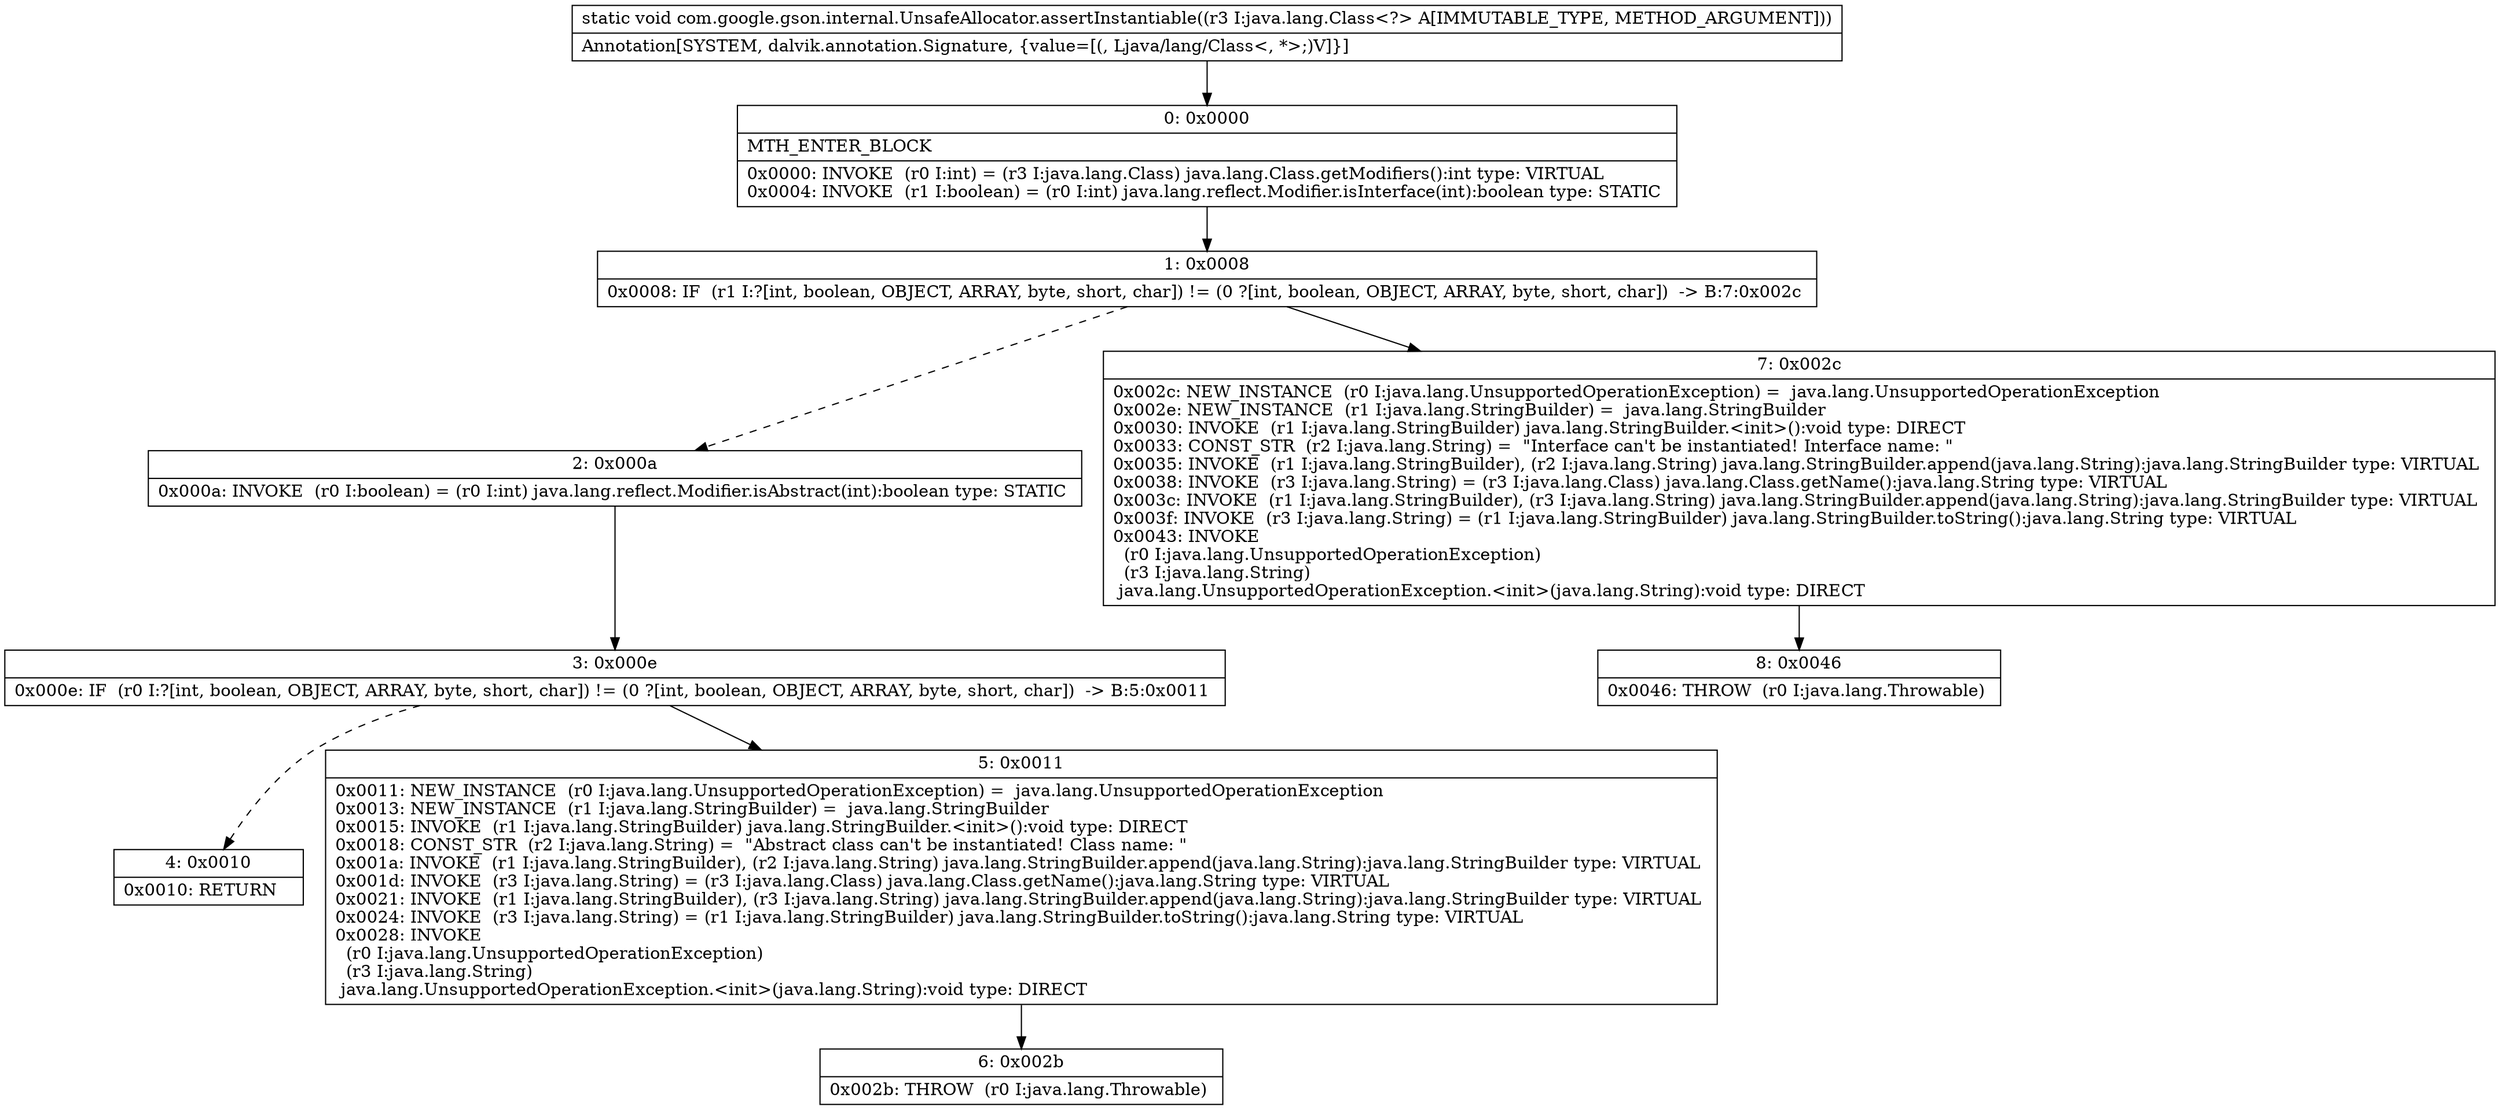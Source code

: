 digraph "CFG forcom.google.gson.internal.UnsafeAllocator.assertInstantiable(Ljava\/lang\/Class;)V" {
Node_0 [shape=record,label="{0\:\ 0x0000|MTH_ENTER_BLOCK\l|0x0000: INVOKE  (r0 I:int) = (r3 I:java.lang.Class) java.lang.Class.getModifiers():int type: VIRTUAL \l0x0004: INVOKE  (r1 I:boolean) = (r0 I:int) java.lang.reflect.Modifier.isInterface(int):boolean type: STATIC \l}"];
Node_1 [shape=record,label="{1\:\ 0x0008|0x0008: IF  (r1 I:?[int, boolean, OBJECT, ARRAY, byte, short, char]) != (0 ?[int, boolean, OBJECT, ARRAY, byte, short, char])  \-\> B:7:0x002c \l}"];
Node_2 [shape=record,label="{2\:\ 0x000a|0x000a: INVOKE  (r0 I:boolean) = (r0 I:int) java.lang.reflect.Modifier.isAbstract(int):boolean type: STATIC \l}"];
Node_3 [shape=record,label="{3\:\ 0x000e|0x000e: IF  (r0 I:?[int, boolean, OBJECT, ARRAY, byte, short, char]) != (0 ?[int, boolean, OBJECT, ARRAY, byte, short, char])  \-\> B:5:0x0011 \l}"];
Node_4 [shape=record,label="{4\:\ 0x0010|0x0010: RETURN   \l}"];
Node_5 [shape=record,label="{5\:\ 0x0011|0x0011: NEW_INSTANCE  (r0 I:java.lang.UnsupportedOperationException) =  java.lang.UnsupportedOperationException \l0x0013: NEW_INSTANCE  (r1 I:java.lang.StringBuilder) =  java.lang.StringBuilder \l0x0015: INVOKE  (r1 I:java.lang.StringBuilder) java.lang.StringBuilder.\<init\>():void type: DIRECT \l0x0018: CONST_STR  (r2 I:java.lang.String) =  \"Abstract class can't be instantiated! Class name: \" \l0x001a: INVOKE  (r1 I:java.lang.StringBuilder), (r2 I:java.lang.String) java.lang.StringBuilder.append(java.lang.String):java.lang.StringBuilder type: VIRTUAL \l0x001d: INVOKE  (r3 I:java.lang.String) = (r3 I:java.lang.Class) java.lang.Class.getName():java.lang.String type: VIRTUAL \l0x0021: INVOKE  (r1 I:java.lang.StringBuilder), (r3 I:java.lang.String) java.lang.StringBuilder.append(java.lang.String):java.lang.StringBuilder type: VIRTUAL \l0x0024: INVOKE  (r3 I:java.lang.String) = (r1 I:java.lang.StringBuilder) java.lang.StringBuilder.toString():java.lang.String type: VIRTUAL \l0x0028: INVOKE  \l  (r0 I:java.lang.UnsupportedOperationException)\l  (r3 I:java.lang.String)\l java.lang.UnsupportedOperationException.\<init\>(java.lang.String):void type: DIRECT \l}"];
Node_6 [shape=record,label="{6\:\ 0x002b|0x002b: THROW  (r0 I:java.lang.Throwable) \l}"];
Node_7 [shape=record,label="{7\:\ 0x002c|0x002c: NEW_INSTANCE  (r0 I:java.lang.UnsupportedOperationException) =  java.lang.UnsupportedOperationException \l0x002e: NEW_INSTANCE  (r1 I:java.lang.StringBuilder) =  java.lang.StringBuilder \l0x0030: INVOKE  (r1 I:java.lang.StringBuilder) java.lang.StringBuilder.\<init\>():void type: DIRECT \l0x0033: CONST_STR  (r2 I:java.lang.String) =  \"Interface can't be instantiated! Interface name: \" \l0x0035: INVOKE  (r1 I:java.lang.StringBuilder), (r2 I:java.lang.String) java.lang.StringBuilder.append(java.lang.String):java.lang.StringBuilder type: VIRTUAL \l0x0038: INVOKE  (r3 I:java.lang.String) = (r3 I:java.lang.Class) java.lang.Class.getName():java.lang.String type: VIRTUAL \l0x003c: INVOKE  (r1 I:java.lang.StringBuilder), (r3 I:java.lang.String) java.lang.StringBuilder.append(java.lang.String):java.lang.StringBuilder type: VIRTUAL \l0x003f: INVOKE  (r3 I:java.lang.String) = (r1 I:java.lang.StringBuilder) java.lang.StringBuilder.toString():java.lang.String type: VIRTUAL \l0x0043: INVOKE  \l  (r0 I:java.lang.UnsupportedOperationException)\l  (r3 I:java.lang.String)\l java.lang.UnsupportedOperationException.\<init\>(java.lang.String):void type: DIRECT \l}"];
Node_8 [shape=record,label="{8\:\ 0x0046|0x0046: THROW  (r0 I:java.lang.Throwable) \l}"];
MethodNode[shape=record,label="{static void com.google.gson.internal.UnsafeAllocator.assertInstantiable((r3 I:java.lang.Class\<?\> A[IMMUTABLE_TYPE, METHOD_ARGUMENT]))  | Annotation[SYSTEM, dalvik.annotation.Signature, \{value=[(, Ljava\/lang\/Class\<, *\>;)V]\}]\l}"];
MethodNode -> Node_0;
Node_0 -> Node_1;
Node_1 -> Node_2[style=dashed];
Node_1 -> Node_7;
Node_2 -> Node_3;
Node_3 -> Node_4[style=dashed];
Node_3 -> Node_5;
Node_5 -> Node_6;
Node_7 -> Node_8;
}

